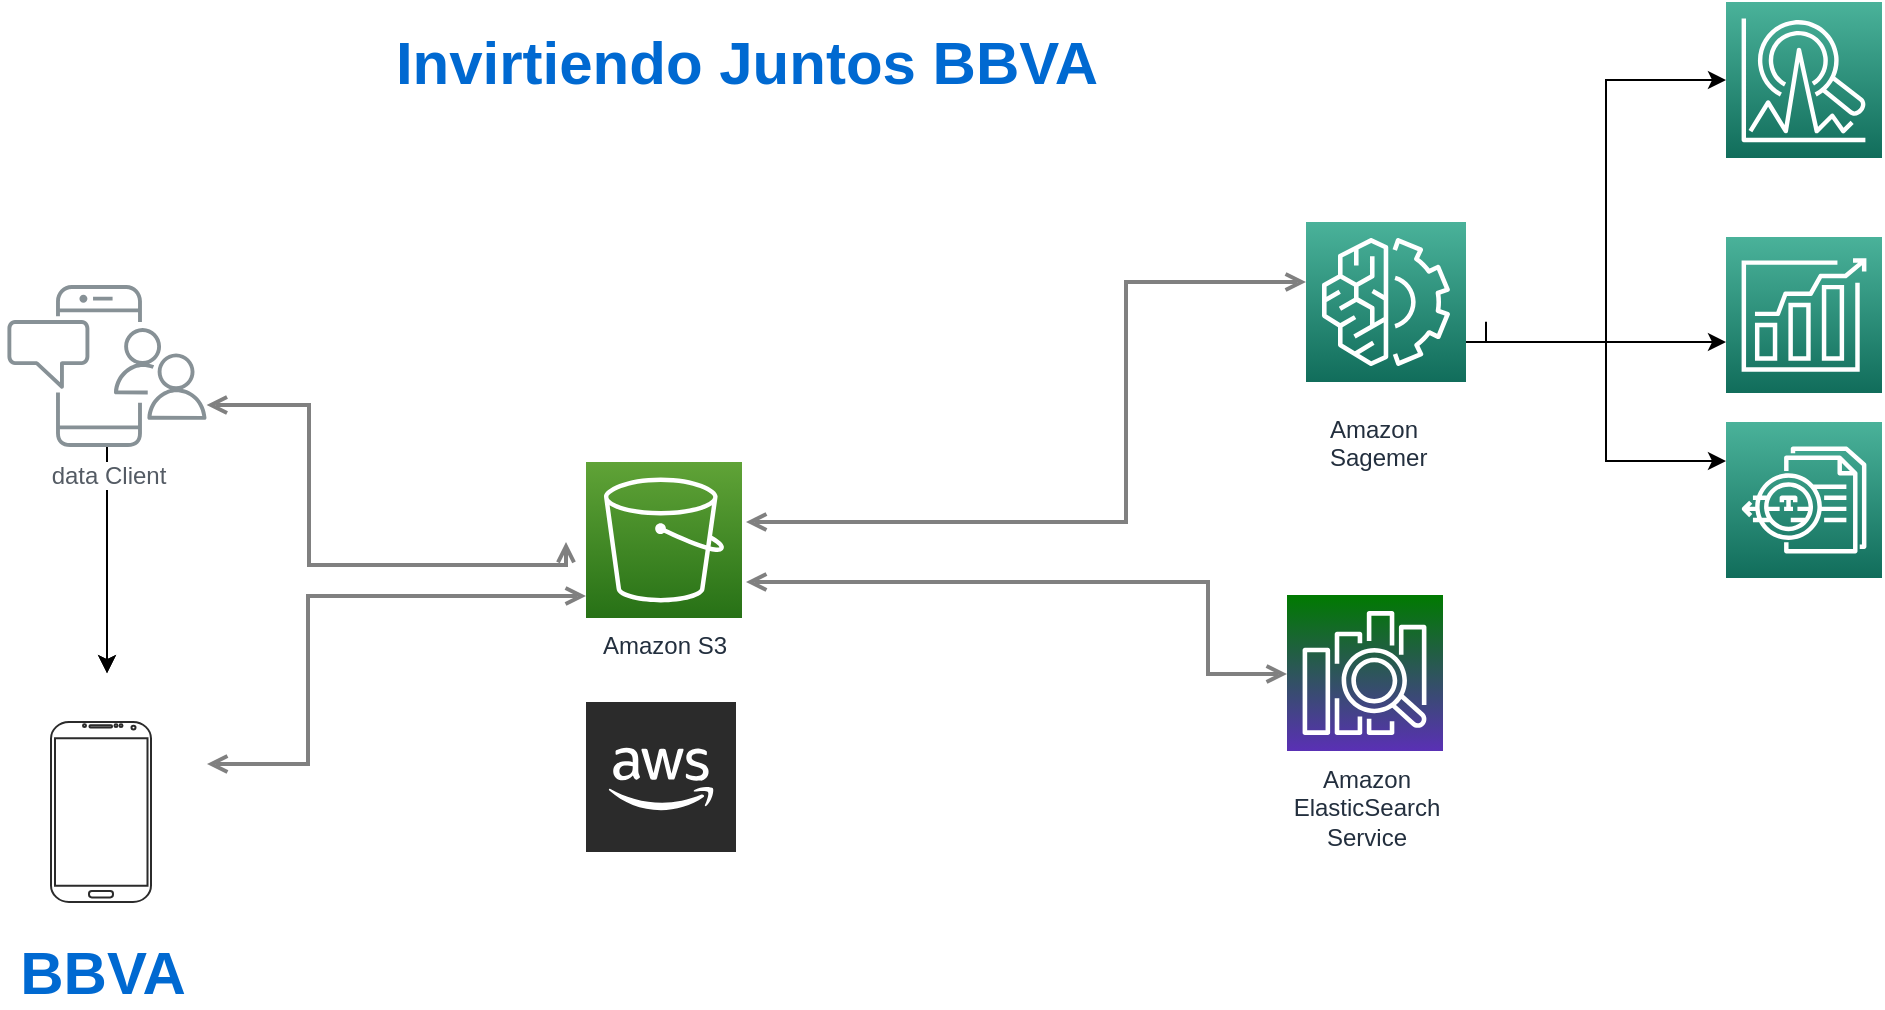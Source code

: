 <mxfile version="15.5.8" type="device"><diagram id="Ht1M8jgEwFfnCIfOTk4-" name="Page-1"><mxGraphModel dx="1335" dy="908" grid="1" gridSize="10" guides="1" tooltips="1" connect="1" arrows="1" fold="1" page="1" pageScale="1" pageWidth="1169" pageHeight="827" math="0" shadow="0"><root><mxCell id="0"/><mxCell id="1" parent="0"/><mxCell id="UEzPUAAOIrF-is8g5C7q-128" style="edgeStyle=orthogonalEdgeStyle;rounded=0;orthogonalLoop=1;jettySize=auto;html=1;startArrow=open;startFill=0;endArrow=open;endFill=0;strokeWidth=2;strokeColor=#808080;" parent="1" target="UEzPUAAOIrF-is8g5C7q-116" edge="1"><mxGeometry relative="1" as="geometry"><Array as="points"><mxPoint x="311" y="461"/><mxPoint x="311" y="377"/></Array><mxPoint x="260.5" y="461" as="sourcePoint"/><mxPoint x="369.5" y="376.5" as="targetPoint"/></mxGeometry></mxCell><mxCell id="UEzPUAAOIrF-is8g5C7q-127" style="edgeStyle=orthogonalEdgeStyle;rounded=0;orthogonalLoop=1;jettySize=auto;html=1;startArrow=open;startFill=0;endArrow=open;endFill=0;strokeWidth=2;strokeColor=#808080;" parent="1" source="UEzPUAAOIrF-is8g5C7q-110" edge="1"><mxGeometry relative="1" as="geometry"><Array as="points"><mxPoint x="311.5" y="281.5"/><mxPoint x="311.5" y="361.5"/></Array><mxPoint x="440" y="350" as="targetPoint"/></mxGeometry></mxCell><mxCell id="UEzPUAAOIrF-is8g5C7q-131" style="edgeStyle=orthogonalEdgeStyle;rounded=0;orthogonalLoop=1;jettySize=auto;html=1;startArrow=open;startFill=0;endArrow=open;endFill=0;strokeWidth=2;strokeColor=#808080;" parent="1" edge="1"><mxGeometry relative="1" as="geometry"><Array as="points"><mxPoint x="720" y="340"/><mxPoint x="720" y="220"/></Array><mxPoint x="810" y="220" as="targetPoint"/><mxPoint x="530" y="340" as="sourcePoint"/></mxGeometry></mxCell><mxCell id="UEzPUAAOIrF-is8g5C7q-133" style="edgeStyle=orthogonalEdgeStyle;rounded=0;orthogonalLoop=1;jettySize=auto;html=1;startArrow=open;startFill=0;endArrow=open;endFill=0;strokeWidth=2;strokeColor=#808080;" parent="1" target="UEzPUAAOIrF-is8g5C7q-120" edge="1"><mxGeometry relative="1" as="geometry"><Array as="points"><mxPoint x="761" y="370"/><mxPoint x="761" y="416"/></Array><mxPoint x="530" y="370" as="sourcePoint"/></mxGeometry></mxCell><mxCell id="oBzGQ14CBuE1lFDaxKOJ-12" value="" style="edgeStyle=orthogonalEdgeStyle;rounded=0;orthogonalLoop=1;jettySize=auto;html=1;" edge="1" parent="1" source="UEzPUAAOIrF-is8g5C7q-110"><mxGeometry relative="1" as="geometry"><mxPoint x="210.5" y="415.563" as="targetPoint"/></mxGeometry></mxCell><mxCell id="oBzGQ14CBuE1lFDaxKOJ-13" value="" style="edgeStyle=orthogonalEdgeStyle;rounded=0;orthogonalLoop=1;jettySize=auto;html=1;" edge="1" parent="1" source="UEzPUAAOIrF-is8g5C7q-110"><mxGeometry relative="1" as="geometry"><mxPoint x="210.5" y="415.563" as="targetPoint"/></mxGeometry></mxCell><mxCell id="UEzPUAAOIrF-is8g5C7q-110" value="data Client" style="outlineConnect=0;gradientColor=none;fontColor=#545B64;strokeColor=none;fillColor=#879196;dashed=0;verticalLabelPosition=bottom;verticalAlign=top;align=center;html=1;fontSize=12;fontStyle=0;aspect=fixed;shape=mxgraph.aws4.illustration_notification;pointerEvents=1;labelBackgroundColor=#ffffff;" parent="1" vertex="1"><mxGeometry x="160.5" y="221.5" width="100" height="81" as="geometry"/></mxCell><mxCell id="UEzPUAAOIrF-is8g5C7q-116" value="Amazon S3" style="outlineConnect=0;fontColor=#232F3E;gradientColor=#60A337;gradientDirection=north;fillColor=#277116;strokeColor=#ffffff;dashed=0;verticalLabelPosition=bottom;verticalAlign=top;align=center;html=1;fontSize=12;fontStyle=0;aspect=fixed;shape=mxgraph.aws4.resourceIcon;resIcon=mxgraph.aws4.s3;labelBackgroundColor=#ffffff;" parent="1" vertex="1"><mxGeometry x="450.0" y="310" width="78" height="78" as="geometry"/></mxCell><mxCell id="UEzPUAAOIrF-is8g5C7q-120" value="Amazon&lt;br&gt;ElasticSearch&lt;br&gt;Service&lt;br&gt;" style="outlineConnect=0;fontColor=#232F3E;gradientDirection=north;fillColor=#5A30B5;strokeColor=#ffffff;dashed=0;verticalLabelPosition=bottom;verticalAlign=top;align=center;html=1;fontSize=12;fontStyle=0;aspect=fixed;shape=mxgraph.aws4.resourceIcon;resIcon=mxgraph.aws4.elasticsearch_service;labelBackgroundColor=#ffffff;gradientColor=#007A00;" parent="1" vertex="1"><mxGeometry x="800.5" y="376.5" width="78" height="78" as="geometry"/></mxCell><mxCell id="oBzGQ14CBuE1lFDaxKOJ-24" value="" style="edgeStyle=orthogonalEdgeStyle;rounded=0;orthogonalLoop=1;jettySize=auto;html=1;fontSize=28;fontColor=#0069D1;" edge="1" parent="1" source="oBzGQ14CBuE1lFDaxKOJ-2"><mxGeometry relative="1" as="geometry"><mxPoint x="1020" y="250" as="targetPoint"/><Array as="points"><mxPoint x="940" y="250"/><mxPoint x="940" y="250"/></Array></mxGeometry></mxCell><mxCell id="oBzGQ14CBuE1lFDaxKOJ-2" value="" style="sketch=0;points=[[0,0,0],[0.25,0,0],[0.5,0,0],[0.75,0,0],[1,0,0],[0,1,0],[0.25,1,0],[0.5,1,0],[0.75,1,0],[1,1,0],[0,0.25,0],[0,0.5,0],[0,0.75,0],[1,0.25,0],[1,0.5,0],[1,0.75,0]];outlineConnect=0;fontColor=#232F3E;gradientColor=#4AB29A;gradientDirection=north;fillColor=#116D5B;strokeColor=#ffffff;dashed=0;verticalLabelPosition=bottom;verticalAlign=top;align=center;html=1;fontSize=12;fontStyle=0;aspect=fixed;shape=mxgraph.aws4.resourceIcon;resIcon=mxgraph.aws4.machine_learning;" vertex="1" parent="1"><mxGeometry x="810" y="190" width="80" height="80" as="geometry"/></mxCell><mxCell id="oBzGQ14CBuE1lFDaxKOJ-5" value="&lt;span style=&quot;color: rgb(35 , 47 , 62) ; font-family: &amp;#34;helvetica&amp;#34; ; font-size: 12px ; font-style: normal ; font-weight: 400 ; letter-spacing: normal ; text-align: center ; text-indent: 0px ; text-transform: none ; word-spacing: 0px ; background-color: rgb(255 , 255 , 255) ; display: inline ; float: none&quot;&gt;Amazon&lt;/span&gt;&lt;br style=&quot;color: rgb(35 , 47 , 62) ; font-family: &amp;#34;helvetica&amp;#34; ; font-size: 12px ; font-style: normal ; font-weight: 400 ; letter-spacing: normal ; text-align: center ; text-indent: 0px ; text-transform: none ; word-spacing: 0px&quot;&gt;&lt;div style=&quot;text-align: center&quot;&gt;&lt;font color=&quot;#232f3e&quot; face=&quot;helvetica&quot;&gt;&lt;span style=&quot;background-color: rgb(255 , 255 , 255)&quot;&gt;Sagemer&lt;/span&gt;&lt;/font&gt;&lt;/div&gt;" style="text;whiteSpace=wrap;html=1;" vertex="1" parent="1"><mxGeometry x="820" y="280" width="100" height="60" as="geometry"/></mxCell><mxCell id="oBzGQ14CBuE1lFDaxKOJ-16" value="&lt;b&gt;&lt;font color=&quot;#0069d1&quot; style=&quot;font-size: 30px&quot;&gt;BBVA&lt;/font&gt;&lt;/b&gt;" style="text;html=1;align=center;verticalAlign=middle;resizable=0;points=[];autosize=1;strokeColor=none;fillColor=none;" vertex="1" parent="1"><mxGeometry x="157.5" y="550" width="100" height="30" as="geometry"/></mxCell><mxCell id="oBzGQ14CBuE1lFDaxKOJ-17" value="" style="sketch=0;points=[[0,0,0],[0.25,0,0],[0.5,0,0],[0.75,0,0],[1,0,0],[0,1,0],[0.25,1,0],[0.5,1,0],[0.75,1,0],[1,1,0],[0,0.25,0],[0,0.5,0],[0,0.75,0],[1,0.25,0],[1,0.5,0],[1,0.75,0]];outlineConnect=0;fontColor=#232F3E;gradientColor=#4AB29A;gradientDirection=north;fillColor=#116D5B;strokeColor=#ffffff;dashed=0;verticalLabelPosition=bottom;verticalAlign=top;align=center;html=1;fontSize=12;fontStyle=0;aspect=fixed;shape=mxgraph.aws4.resourceIcon;resIcon=mxgraph.aws4.forecast;" vertex="1" parent="1"><mxGeometry x="1020" y="197.5" width="78" height="78" as="geometry"/></mxCell><mxCell id="oBzGQ14CBuE1lFDaxKOJ-19" value="" style="sketch=0;points=[[0,0,0],[0.25,0,0],[0.5,0,0],[0.75,0,0],[1,0,0],[0,1,0],[0.25,1,0],[0.5,1,0],[0.75,1,0],[1,1,0],[0,0.25,0],[0,0.5,0],[0,0.75,0],[1,0.25,0],[1,0.5,0],[1,0.75,0]];outlineConnect=0;fontColor=#232F3E;gradientColor=#4AB29A;gradientDirection=north;fillColor=#116D5B;strokeColor=#ffffff;dashed=0;verticalLabelPosition=bottom;verticalAlign=top;align=center;html=1;fontSize=12;fontStyle=0;aspect=fixed;shape=mxgraph.aws4.resourceIcon;resIcon=mxgraph.aws4.textract;" vertex="1" parent="1"><mxGeometry x="1020" y="290" width="78" height="78" as="geometry"/></mxCell><mxCell id="oBzGQ14CBuE1lFDaxKOJ-21" value="" style="sketch=0;points=[[0,0,0],[0.25,0,0],[0.5,0,0],[0.75,0,0],[1,0,0],[0,1,0],[0.25,1,0],[0.5,1,0],[0.75,1,0],[1,1,0],[0,0.25,0],[0,0.5,0],[0,0.75,0],[1,0.25,0],[1,0.5,0],[1,0.75,0]];outlineConnect=0;fontColor=#232F3E;gradientColor=#4AB29A;gradientDirection=north;fillColor=#116D5B;strokeColor=#ffffff;dashed=0;verticalLabelPosition=bottom;verticalAlign=top;align=center;html=1;fontSize=12;fontStyle=0;aspect=fixed;shape=mxgraph.aws4.resourceIcon;resIcon=mxgraph.aws4.lookout_for_metrics;" vertex="1" parent="1"><mxGeometry x="1020" y="80" width="78" height="78" as="geometry"/></mxCell><mxCell id="oBzGQ14CBuE1lFDaxKOJ-25" value="" style="edgeStyle=orthogonalEdgeStyle;rounded=0;orthogonalLoop=1;jettySize=auto;html=1;fontSize=28;fontColor=#0069D1;entryX=0;entryY=0.5;entryDx=0;entryDy=0;entryPerimeter=0;" edge="1" parent="1" target="oBzGQ14CBuE1lFDaxKOJ-21"><mxGeometry relative="1" as="geometry"><mxPoint x="900" y="239.857" as="sourcePoint"/><mxPoint x="980" y="217.571" as="targetPoint"/><Array as="points"><mxPoint x="900" y="250"/><mxPoint x="960" y="250"/><mxPoint x="960" y="119"/></Array></mxGeometry></mxCell><mxCell id="oBzGQ14CBuE1lFDaxKOJ-31" value="" style="edgeStyle=orthogonalEdgeStyle;rounded=0;orthogonalLoop=1;jettySize=auto;html=1;fontSize=28;fontColor=#0069D1;exitX=1;exitY=0.75;exitDx=0;exitDy=0;exitPerimeter=0;entryX=0;entryY=0.25;entryDx=0;entryDy=0;entryPerimeter=0;" edge="1" parent="1" source="oBzGQ14CBuE1lFDaxKOJ-2" target="oBzGQ14CBuE1lFDaxKOJ-19"><mxGeometry relative="1" as="geometry"><mxPoint x="910" y="249.857" as="sourcePoint"/><mxPoint x="950" y="320" as="targetPoint"/><Array as="points"><mxPoint x="960" y="250"/><mxPoint x="960" y="310"/></Array></mxGeometry></mxCell><mxCell id="oBzGQ14CBuE1lFDaxKOJ-33" value="" style="outlineConnect=0;dashed=0;verticalLabelPosition=bottom;verticalAlign=top;align=center;html=1;shape=mxgraph.aws3.cloud_2;fillColor=#2B2B2B;gradientColor=none;fontSize=28;fontColor=#0069D1;strokeColor=#FF8000;" vertex="1" parent="1"><mxGeometry x="450" y="430" width="75" height="75" as="geometry"/></mxCell><mxCell id="oBzGQ14CBuE1lFDaxKOJ-37" value="" style="verticalLabelPosition=bottom;verticalAlign=top;html=1;shadow=0;dashed=0;strokeWidth=1;shape=mxgraph.android.phone2;strokeColor=#2B2B2B;fontSize=30;fontColor=#0069D1;" vertex="1" parent="1"><mxGeometry x="182.5" y="440" width="50" height="90" as="geometry"/></mxCell><mxCell id="oBzGQ14CBuE1lFDaxKOJ-38" value="&lt;b&gt;Invirtiendo Juntos BBVA&lt;/b&gt;" style="text;html=1;align=center;verticalAlign=middle;resizable=0;points=[];autosize=1;strokeColor=none;fillColor=none;fontSize=30;fontColor=#0069D1;" vertex="1" parent="1"><mxGeometry x="345" y="90" width="370" height="40" as="geometry"/></mxCell></root></mxGraphModel></diagram></mxfile>